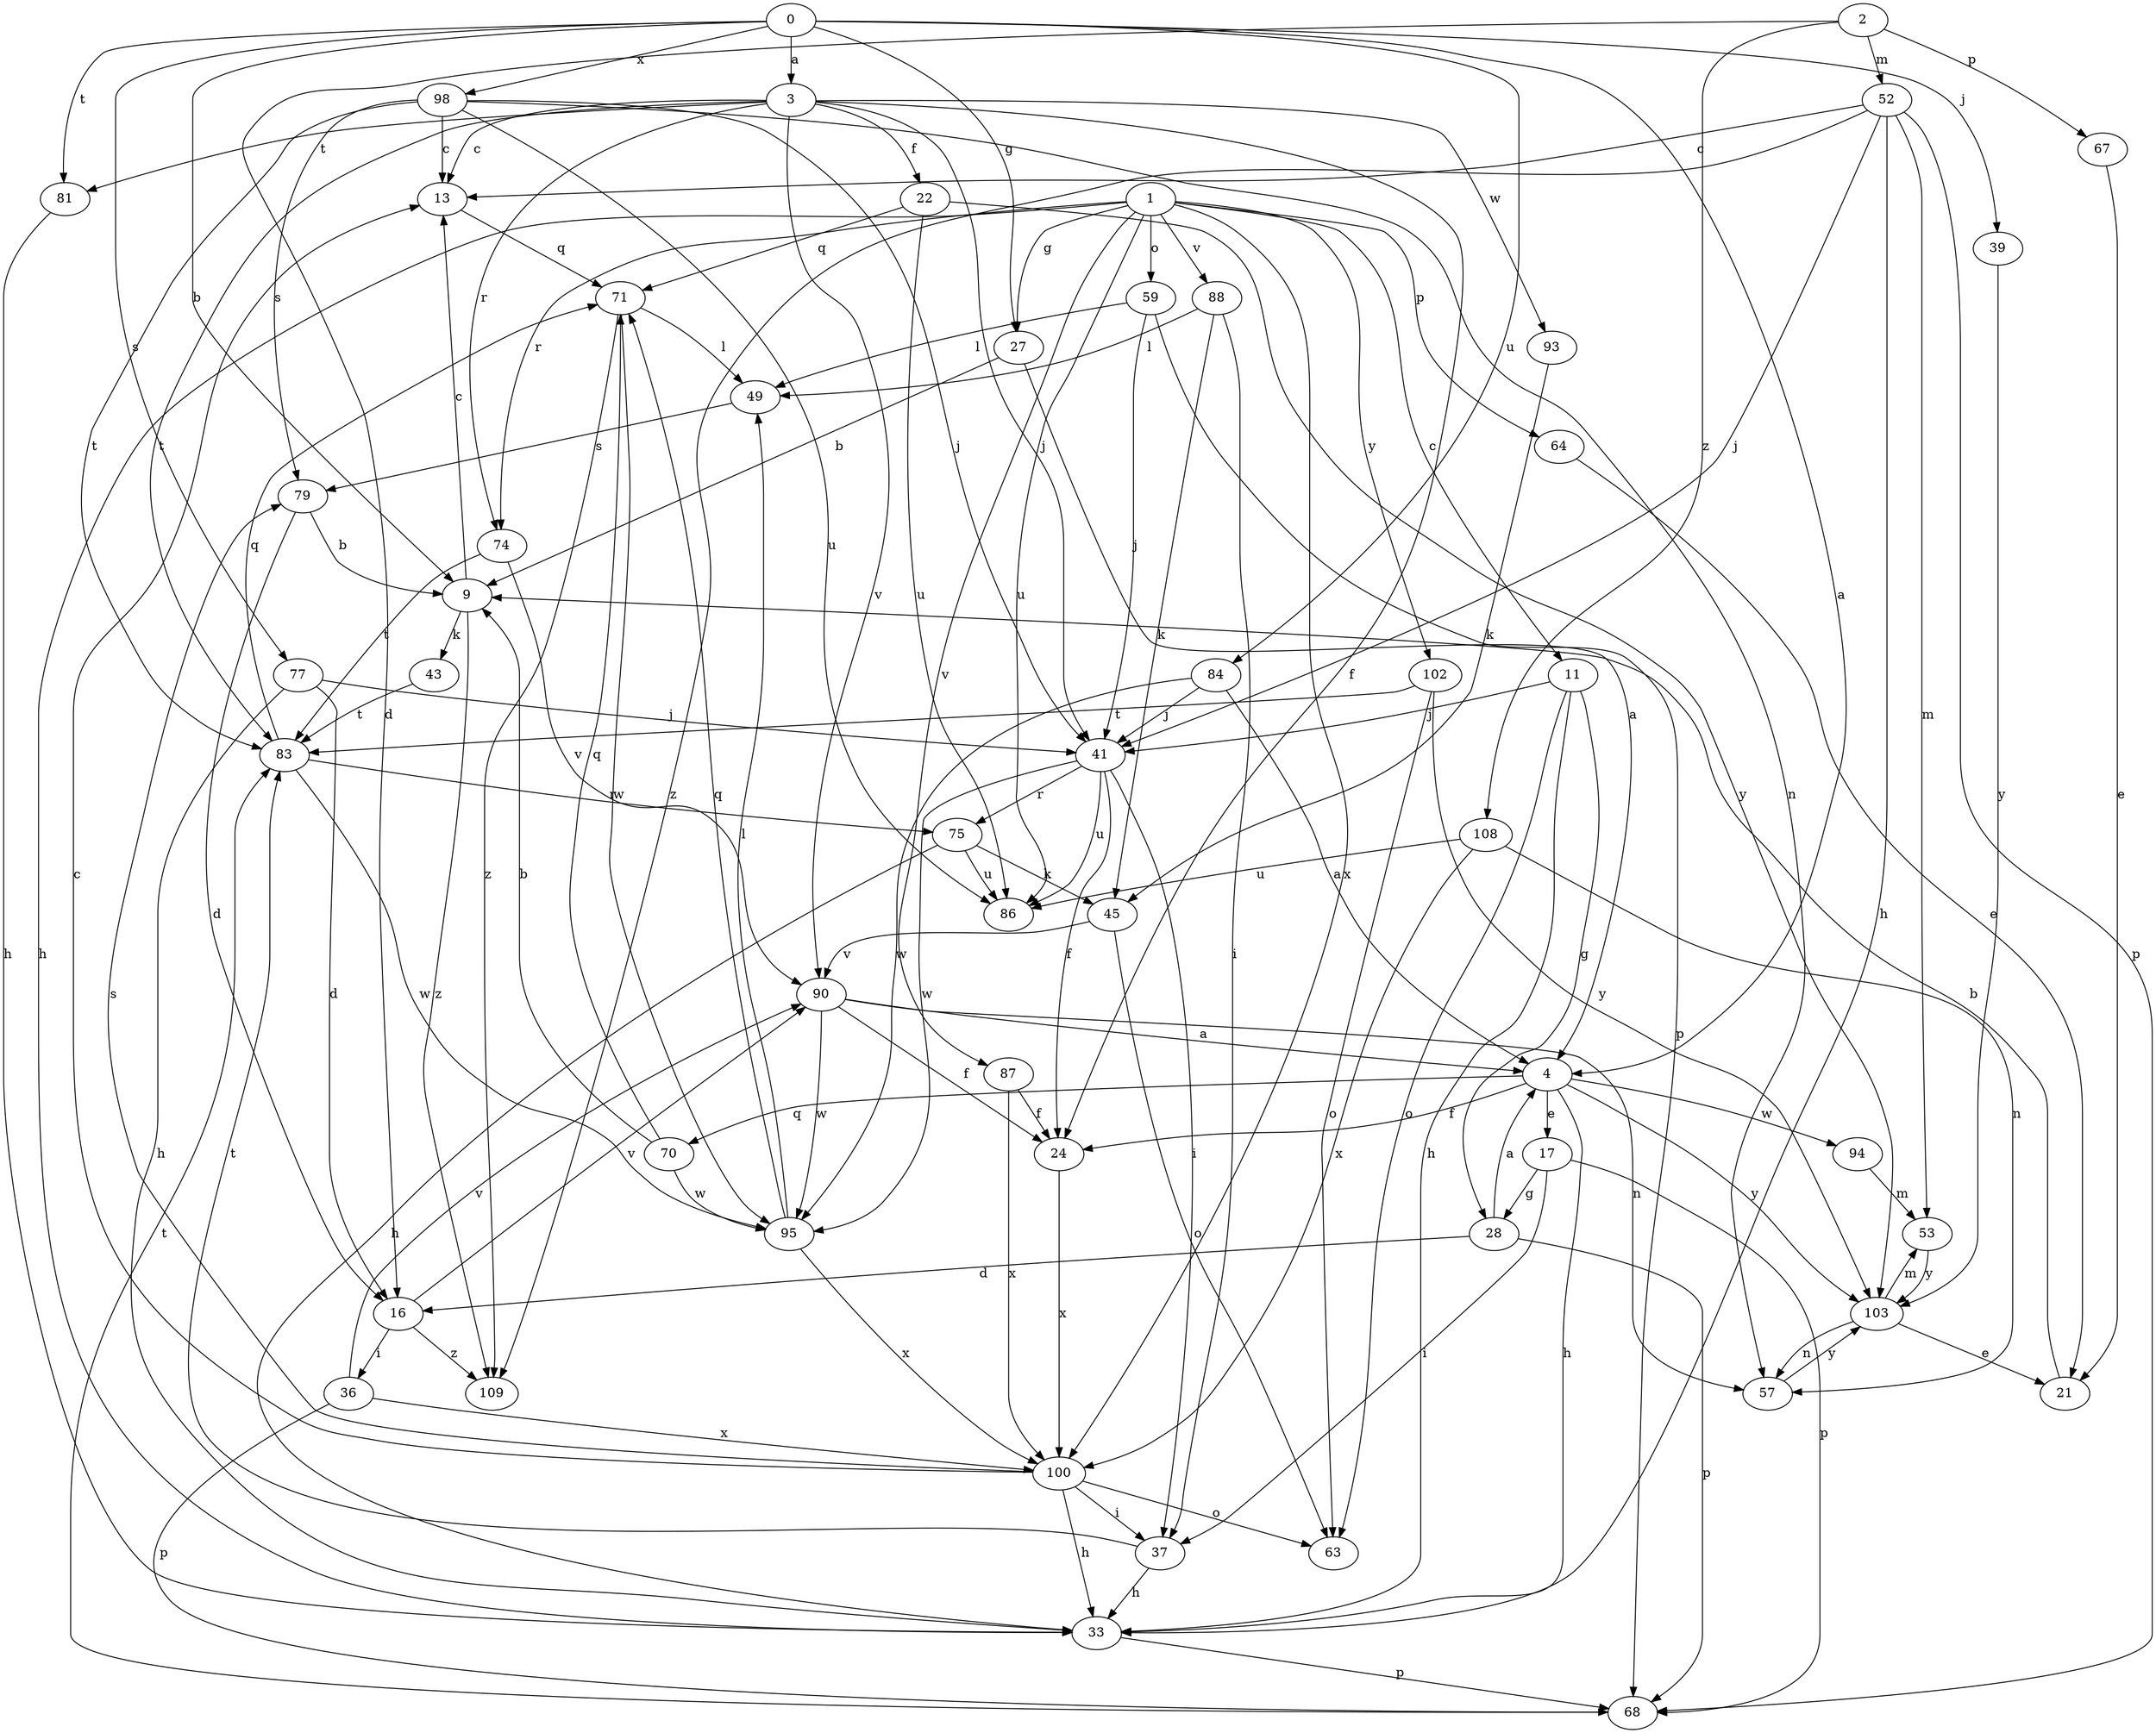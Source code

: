 strict digraph  {
0;
1;
2;
3;
4;
9;
11;
13;
16;
17;
21;
22;
24;
27;
28;
33;
36;
37;
39;
41;
43;
45;
49;
52;
53;
57;
59;
63;
64;
67;
68;
70;
71;
74;
75;
77;
79;
81;
83;
84;
86;
87;
88;
90;
93;
94;
95;
98;
100;
102;
103;
108;
109;
0 -> 3  [label=a];
0 -> 4  [label=a];
0 -> 9  [label=b];
0 -> 27  [label=g];
0 -> 39  [label=j];
0 -> 77  [label=s];
0 -> 81  [label=t];
0 -> 84  [label=u];
0 -> 98  [label=x];
1 -> 11  [label=c];
1 -> 27  [label=g];
1 -> 33  [label=h];
1 -> 59  [label=o];
1 -> 64  [label=p];
1 -> 74  [label=r];
1 -> 86  [label=u];
1 -> 87  [label=v];
1 -> 88  [label=v];
1 -> 100  [label=x];
1 -> 102  [label=y];
2 -> 16  [label=d];
2 -> 52  [label=m];
2 -> 67  [label=p];
2 -> 108  [label=z];
3 -> 13  [label=c];
3 -> 22  [label=f];
3 -> 24  [label=f];
3 -> 41  [label=j];
3 -> 74  [label=r];
3 -> 81  [label=t];
3 -> 83  [label=t];
3 -> 90  [label=v];
3 -> 93  [label=w];
4 -> 17  [label=e];
4 -> 24  [label=f];
4 -> 33  [label=h];
4 -> 70  [label=q];
4 -> 94  [label=w];
4 -> 103  [label=y];
9 -> 13  [label=c];
9 -> 43  [label=k];
9 -> 109  [label=z];
11 -> 28  [label=g];
11 -> 33  [label=h];
11 -> 41  [label=j];
11 -> 63  [label=o];
13 -> 71  [label=q];
16 -> 36  [label=i];
16 -> 90  [label=v];
16 -> 109  [label=z];
17 -> 28  [label=g];
17 -> 37  [label=i];
17 -> 68  [label=p];
21 -> 9  [label=b];
22 -> 71  [label=q];
22 -> 86  [label=u];
22 -> 103  [label=y];
24 -> 100  [label=x];
27 -> 4  [label=a];
27 -> 9  [label=b];
28 -> 4  [label=a];
28 -> 16  [label=d];
28 -> 68  [label=p];
33 -> 68  [label=p];
36 -> 68  [label=p];
36 -> 90  [label=v];
36 -> 100  [label=x];
37 -> 33  [label=h];
37 -> 83  [label=t];
39 -> 103  [label=y];
41 -> 24  [label=f];
41 -> 37  [label=i];
41 -> 75  [label=r];
41 -> 86  [label=u];
41 -> 95  [label=w];
43 -> 83  [label=t];
45 -> 63  [label=o];
45 -> 90  [label=v];
49 -> 79  [label=s];
52 -> 13  [label=c];
52 -> 33  [label=h];
52 -> 41  [label=j];
52 -> 53  [label=m];
52 -> 68  [label=p];
52 -> 109  [label=z];
53 -> 103  [label=y];
57 -> 103  [label=y];
59 -> 41  [label=j];
59 -> 49  [label=l];
59 -> 68  [label=p];
64 -> 21  [label=e];
67 -> 21  [label=e];
68 -> 83  [label=t];
70 -> 9  [label=b];
70 -> 71  [label=q];
70 -> 95  [label=w];
71 -> 49  [label=l];
71 -> 95  [label=w];
71 -> 109  [label=z];
74 -> 83  [label=t];
74 -> 90  [label=v];
75 -> 33  [label=h];
75 -> 45  [label=k];
75 -> 86  [label=u];
77 -> 16  [label=d];
77 -> 33  [label=h];
77 -> 41  [label=j];
79 -> 9  [label=b];
79 -> 16  [label=d];
81 -> 33  [label=h];
83 -> 71  [label=q];
83 -> 75  [label=r];
83 -> 95  [label=w];
84 -> 4  [label=a];
84 -> 41  [label=j];
84 -> 95  [label=w];
87 -> 24  [label=f];
87 -> 100  [label=x];
88 -> 37  [label=i];
88 -> 45  [label=k];
88 -> 49  [label=l];
90 -> 4  [label=a];
90 -> 24  [label=f];
90 -> 57  [label=n];
90 -> 95  [label=w];
93 -> 45  [label=k];
94 -> 53  [label=m];
95 -> 49  [label=l];
95 -> 71  [label=q];
95 -> 100  [label=x];
98 -> 13  [label=c];
98 -> 41  [label=j];
98 -> 57  [label=n];
98 -> 79  [label=s];
98 -> 83  [label=t];
98 -> 86  [label=u];
100 -> 13  [label=c];
100 -> 33  [label=h];
100 -> 37  [label=i];
100 -> 63  [label=o];
100 -> 79  [label=s];
102 -> 63  [label=o];
102 -> 83  [label=t];
102 -> 103  [label=y];
103 -> 21  [label=e];
103 -> 53  [label=m];
103 -> 57  [label=n];
108 -> 57  [label=n];
108 -> 86  [label=u];
108 -> 100  [label=x];
}
